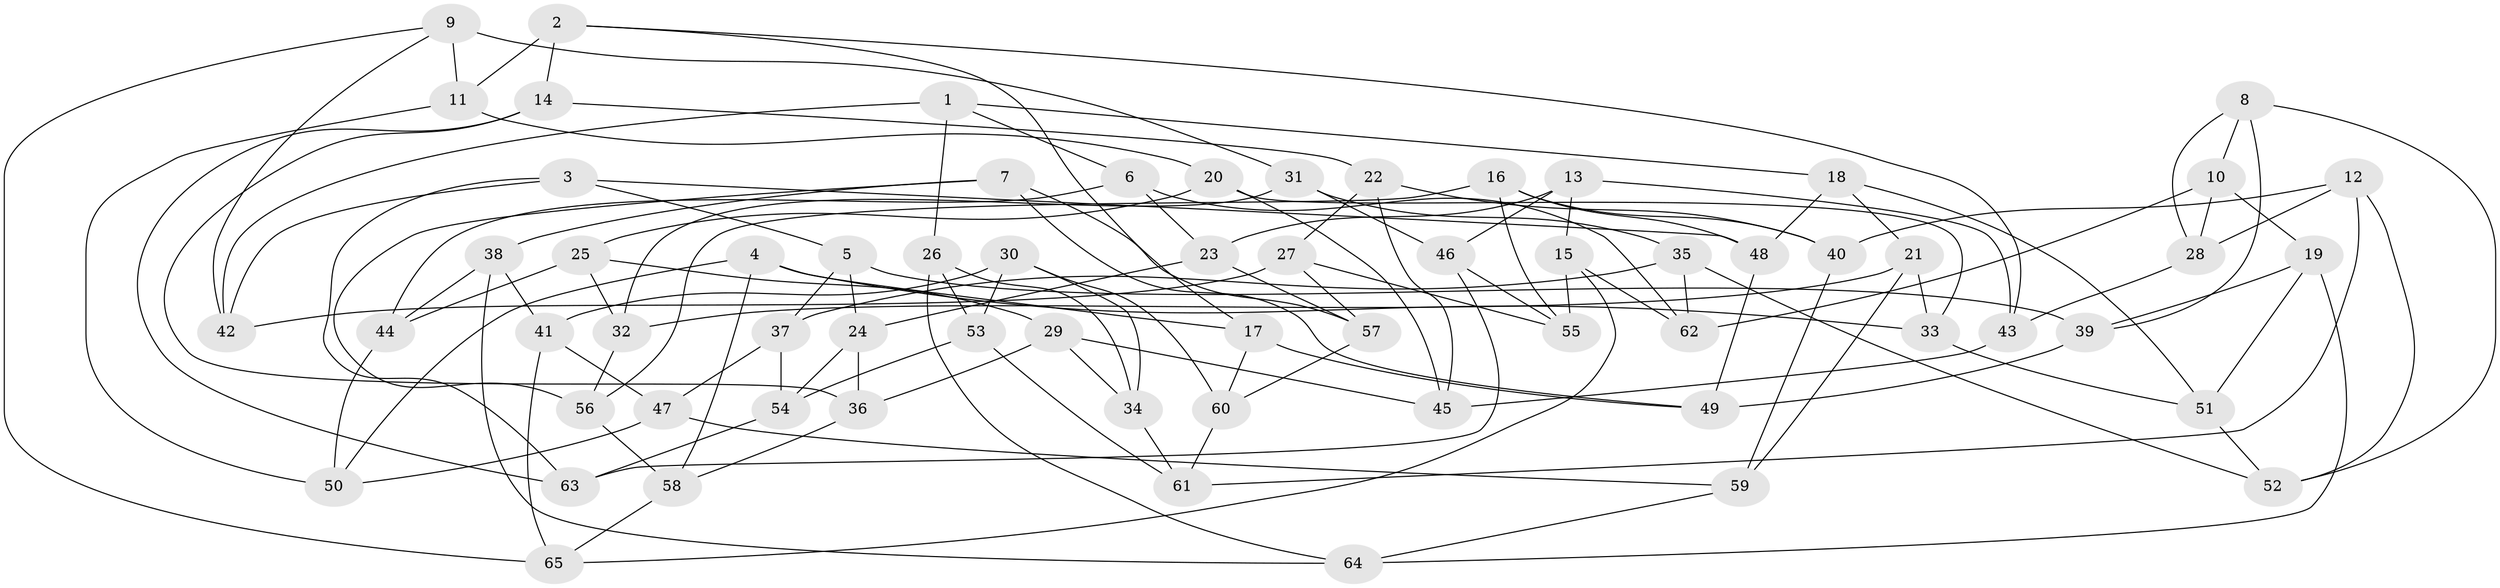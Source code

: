 // Generated by graph-tools (version 1.1) at 2025/37/03/09/25 02:37:49]
// undirected, 65 vertices, 130 edges
graph export_dot {
graph [start="1"]
  node [color=gray90,style=filled];
  1;
  2;
  3;
  4;
  5;
  6;
  7;
  8;
  9;
  10;
  11;
  12;
  13;
  14;
  15;
  16;
  17;
  18;
  19;
  20;
  21;
  22;
  23;
  24;
  25;
  26;
  27;
  28;
  29;
  30;
  31;
  32;
  33;
  34;
  35;
  36;
  37;
  38;
  39;
  40;
  41;
  42;
  43;
  44;
  45;
  46;
  47;
  48;
  49;
  50;
  51;
  52;
  53;
  54;
  55;
  56;
  57;
  58;
  59;
  60;
  61;
  62;
  63;
  64;
  65;
  1 -- 42;
  1 -- 18;
  1 -- 6;
  1 -- 26;
  2 -- 11;
  2 -- 17;
  2 -- 14;
  2 -- 43;
  3 -- 5;
  3 -- 42;
  3 -- 63;
  3 -- 48;
  4 -- 17;
  4 -- 58;
  4 -- 33;
  4 -- 50;
  5 -- 37;
  5 -- 24;
  5 -- 39;
  6 -- 23;
  6 -- 44;
  6 -- 62;
  7 -- 38;
  7 -- 56;
  7 -- 57;
  7 -- 49;
  8 -- 39;
  8 -- 52;
  8 -- 10;
  8 -- 28;
  9 -- 42;
  9 -- 11;
  9 -- 65;
  9 -- 31;
  10 -- 19;
  10 -- 28;
  10 -- 62;
  11 -- 20;
  11 -- 50;
  12 -- 61;
  12 -- 52;
  12 -- 40;
  12 -- 28;
  13 -- 15;
  13 -- 46;
  13 -- 43;
  13 -- 23;
  14 -- 63;
  14 -- 22;
  14 -- 36;
  15 -- 62;
  15 -- 55;
  15 -- 65;
  16 -- 40;
  16 -- 56;
  16 -- 55;
  16 -- 48;
  17 -- 49;
  17 -- 60;
  18 -- 48;
  18 -- 21;
  18 -- 51;
  19 -- 39;
  19 -- 51;
  19 -- 64;
  20 -- 25;
  20 -- 45;
  20 -- 33;
  21 -- 59;
  21 -- 32;
  21 -- 33;
  22 -- 45;
  22 -- 27;
  22 -- 40;
  23 -- 24;
  23 -- 57;
  24 -- 54;
  24 -- 36;
  25 -- 44;
  25 -- 29;
  25 -- 32;
  26 -- 53;
  26 -- 34;
  26 -- 64;
  27 -- 57;
  27 -- 42;
  27 -- 55;
  28 -- 43;
  29 -- 45;
  29 -- 36;
  29 -- 34;
  30 -- 41;
  30 -- 60;
  30 -- 53;
  30 -- 34;
  31 -- 32;
  31 -- 46;
  31 -- 35;
  32 -- 56;
  33 -- 51;
  34 -- 61;
  35 -- 37;
  35 -- 52;
  35 -- 62;
  36 -- 58;
  37 -- 47;
  37 -- 54;
  38 -- 41;
  38 -- 44;
  38 -- 64;
  39 -- 49;
  40 -- 59;
  41 -- 65;
  41 -- 47;
  43 -- 45;
  44 -- 50;
  46 -- 55;
  46 -- 63;
  47 -- 59;
  47 -- 50;
  48 -- 49;
  51 -- 52;
  53 -- 54;
  53 -- 61;
  54 -- 63;
  56 -- 58;
  57 -- 60;
  58 -- 65;
  59 -- 64;
  60 -- 61;
}
